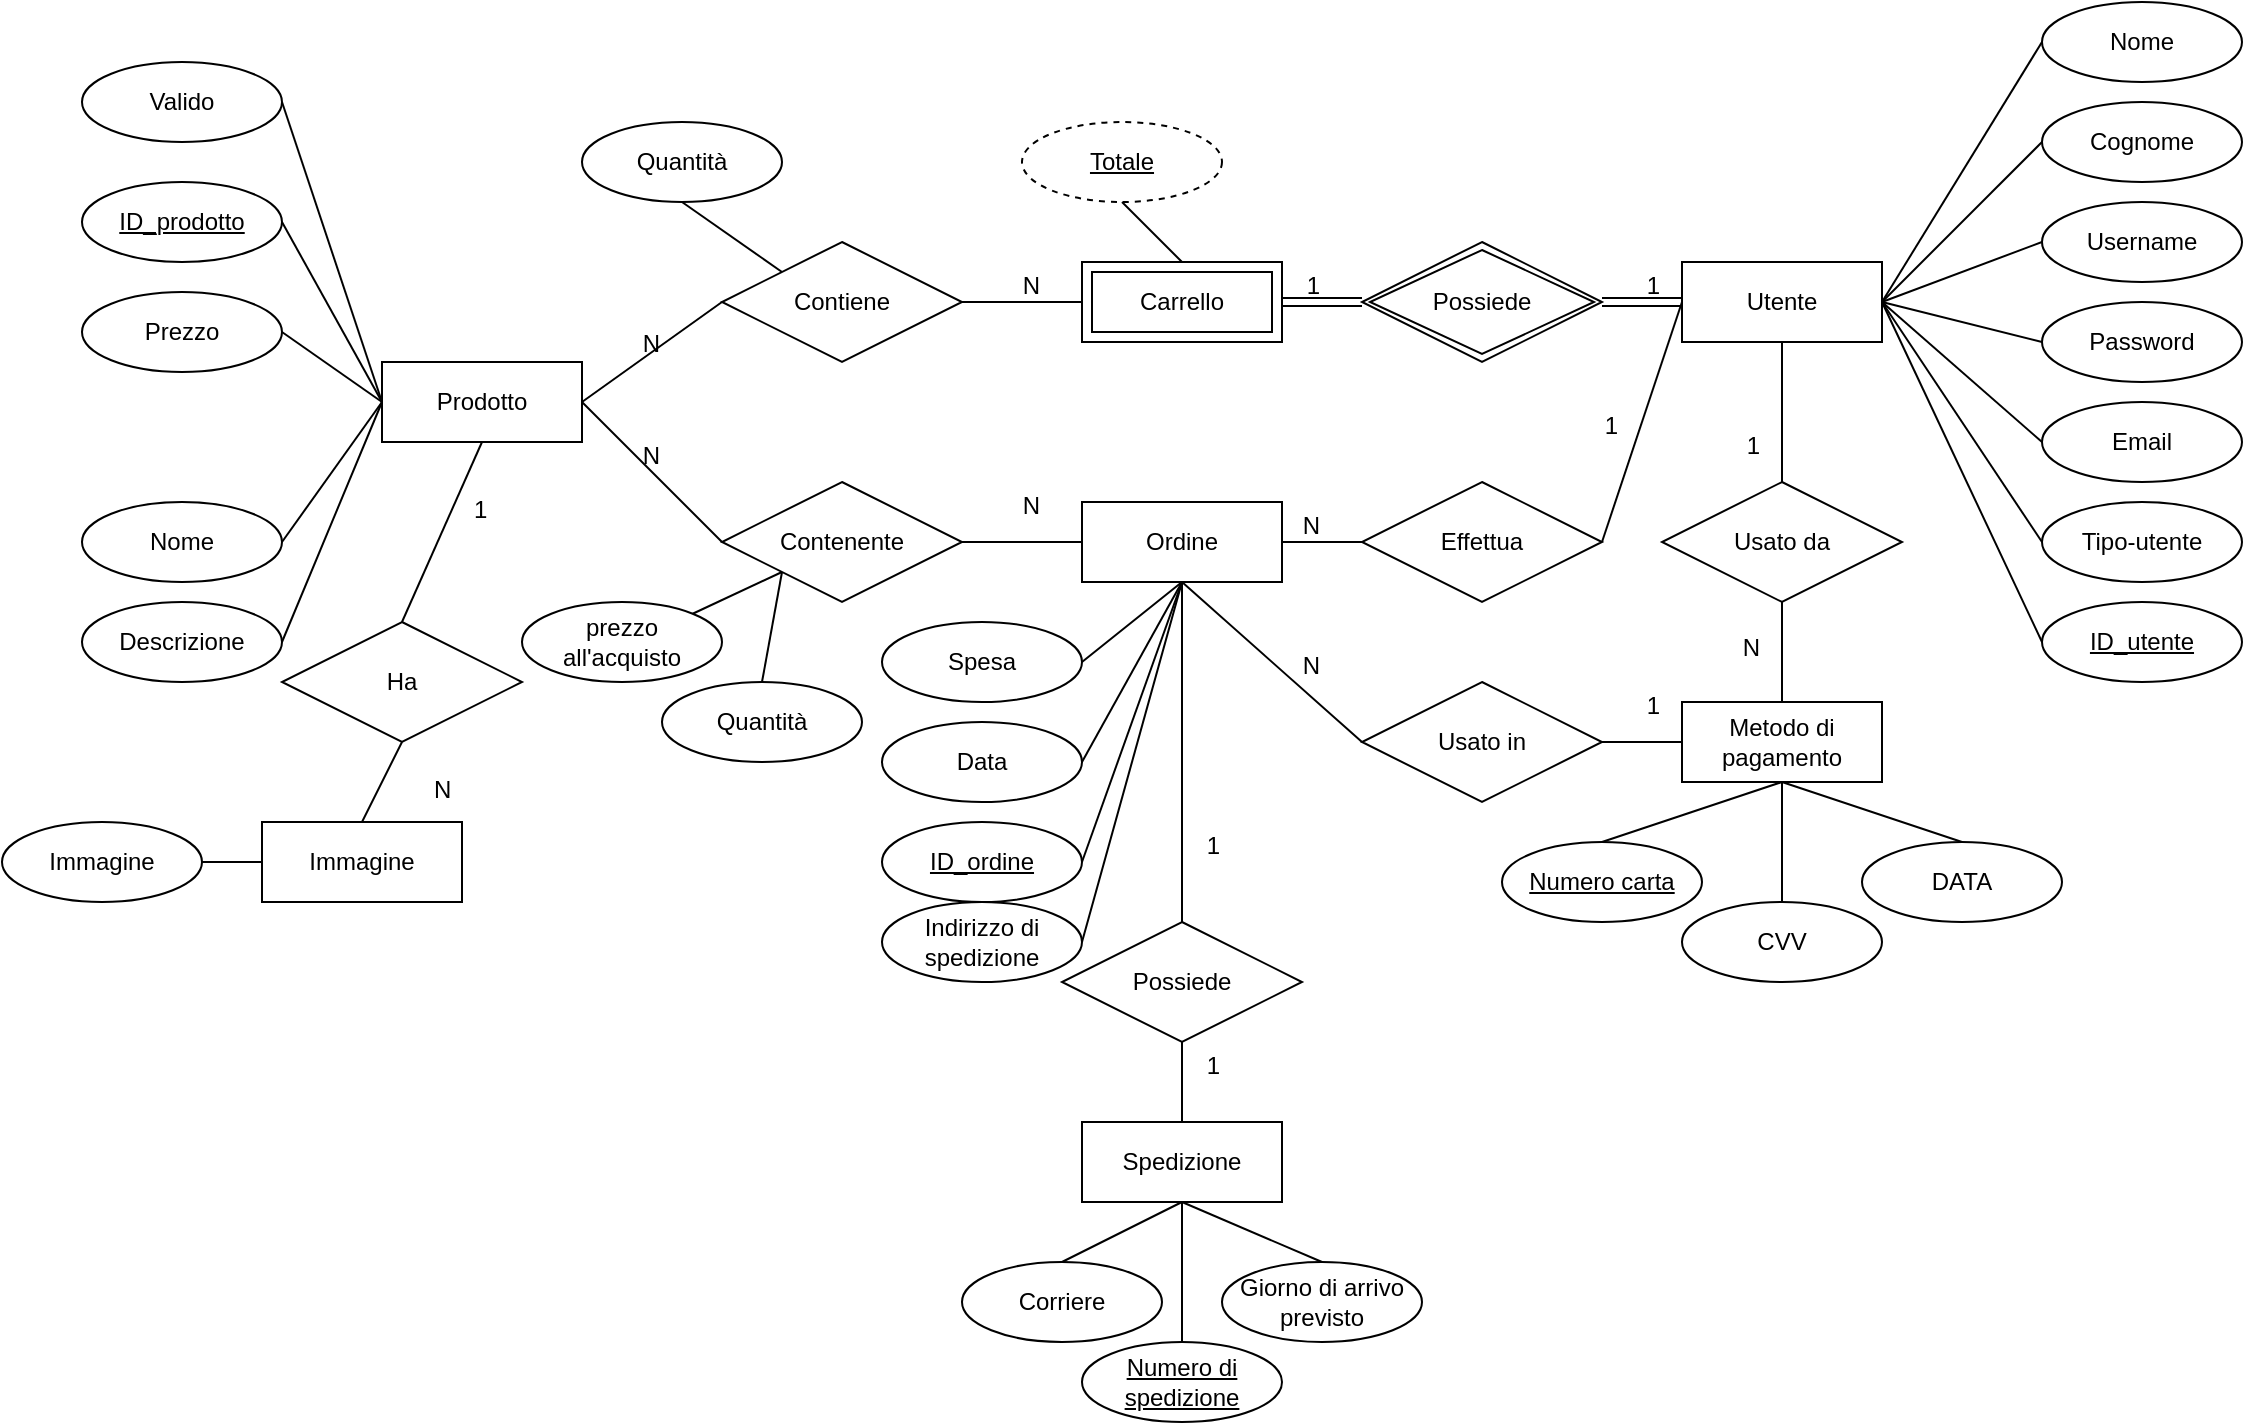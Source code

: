 <mxfile version="24.6.1" type="device">
  <diagram name="Pagina-1" id="ulCDAMbjh5_WkC5npHMu">
    <mxGraphModel dx="2052" dy="1753" grid="1" gridSize="10" guides="1" tooltips="1" connect="1" arrows="1" fold="1" page="1" pageScale="1" pageWidth="827" pageHeight="1169" math="0" shadow="0">
      <root>
        <mxCell id="0" />
        <mxCell id="1" parent="0" />
        <mxCell id="CIkhCJjsKe8W1dYTgCuG-1" value="Utente" style="whiteSpace=wrap;html=1;align=center;" parent="1" vertex="1">
          <mxGeometry x="240" y="-150" width="100" height="40" as="geometry" />
        </mxCell>
        <mxCell id="CIkhCJjsKe8W1dYTgCuG-2" value="Nome" style="ellipse;whiteSpace=wrap;html=1;align=center;" parent="1" vertex="1">
          <mxGeometry x="420" y="-280" width="100" height="40" as="geometry" />
        </mxCell>
        <mxCell id="CIkhCJjsKe8W1dYTgCuG-3" value="Username" style="ellipse;whiteSpace=wrap;html=1;align=center;" parent="1" vertex="1">
          <mxGeometry x="420" y="-180" width="100" height="40" as="geometry" />
        </mxCell>
        <mxCell id="CIkhCJjsKe8W1dYTgCuG-4" value="Cognome" style="ellipse;whiteSpace=wrap;html=1;align=center;" parent="1" vertex="1">
          <mxGeometry x="420" y="-230" width="100" height="40" as="geometry" />
        </mxCell>
        <mxCell id="CIkhCJjsKe8W1dYTgCuG-5" value="Password" style="ellipse;whiteSpace=wrap;html=1;align=center;" parent="1" vertex="1">
          <mxGeometry x="420" y="-130" width="100" height="40" as="geometry" />
        </mxCell>
        <mxCell id="CIkhCJjsKe8W1dYTgCuG-7" value="Tipo-utente" style="ellipse;whiteSpace=wrap;html=1;align=center;" parent="1" vertex="1">
          <mxGeometry x="420" y="-30" width="100" height="40" as="geometry" />
        </mxCell>
        <mxCell id="CIkhCJjsKe8W1dYTgCuG-9" value="" style="endArrow=none;html=1;rounded=0;exitX=1;exitY=0.5;exitDx=0;exitDy=0;entryX=0;entryY=0.5;entryDx=0;entryDy=0;" parent="1" source="CIkhCJjsKe8W1dYTgCuG-1" target="CIkhCJjsKe8W1dYTgCuG-2" edge="1">
          <mxGeometry relative="1" as="geometry">
            <mxPoint x="340" y="-150" as="sourcePoint" />
            <mxPoint x="500" y="-150" as="targetPoint" />
          </mxGeometry>
        </mxCell>
        <mxCell id="CIkhCJjsKe8W1dYTgCuG-10" value="" style="endArrow=none;html=1;rounded=0;exitX=1;exitY=0.5;exitDx=0;exitDy=0;entryX=0;entryY=0.5;entryDx=0;entryDy=0;" parent="1" source="CIkhCJjsKe8W1dYTgCuG-1" target="CIkhCJjsKe8W1dYTgCuG-4" edge="1">
          <mxGeometry relative="1" as="geometry">
            <mxPoint x="340" y="-150" as="sourcePoint" />
            <mxPoint x="500" y="-150" as="targetPoint" />
          </mxGeometry>
        </mxCell>
        <mxCell id="CIkhCJjsKe8W1dYTgCuG-11" value="" style="endArrow=none;html=1;rounded=0;exitX=1;exitY=0.5;exitDx=0;exitDy=0;entryX=0;entryY=0.5;entryDx=0;entryDy=0;" parent="1" source="CIkhCJjsKe8W1dYTgCuG-1" target="CIkhCJjsKe8W1dYTgCuG-3" edge="1">
          <mxGeometry relative="1" as="geometry">
            <mxPoint x="340" y="-150" as="sourcePoint" />
            <mxPoint x="500" y="-150" as="targetPoint" />
          </mxGeometry>
        </mxCell>
        <mxCell id="CIkhCJjsKe8W1dYTgCuG-12" value="" style="endArrow=none;html=1;rounded=0;exitX=1;exitY=0.5;exitDx=0;exitDy=0;entryX=0;entryY=0.5;entryDx=0;entryDy=0;" parent="1" source="CIkhCJjsKe8W1dYTgCuG-1" target="CIkhCJjsKe8W1dYTgCuG-5" edge="1">
          <mxGeometry relative="1" as="geometry">
            <mxPoint x="340" y="-150" as="sourcePoint" />
            <mxPoint x="500" y="-150" as="targetPoint" />
          </mxGeometry>
        </mxCell>
        <mxCell id="CIkhCJjsKe8W1dYTgCuG-13" value="" style="endArrow=none;html=1;rounded=0;exitX=1;exitY=0.5;exitDx=0;exitDy=0;entryX=0;entryY=0.5;entryDx=0;entryDy=0;" parent="1" source="CIkhCJjsKe8W1dYTgCuG-1" target="zANikicJA0wHhlvG8WpX-4" edge="1">
          <mxGeometry relative="1" as="geometry">
            <mxPoint x="340" y="-150" as="sourcePoint" />
            <mxPoint x="420" y="-60" as="targetPoint" />
          </mxGeometry>
        </mxCell>
        <mxCell id="CIkhCJjsKe8W1dYTgCuG-14" value="" style="endArrow=none;html=1;rounded=0;exitX=1;exitY=0.5;exitDx=0;exitDy=0;entryX=0;entryY=0.5;entryDx=0;entryDy=0;" parent="1" source="CIkhCJjsKe8W1dYTgCuG-1" target="CIkhCJjsKe8W1dYTgCuG-7" edge="1">
          <mxGeometry relative="1" as="geometry">
            <mxPoint x="340" y="-150" as="sourcePoint" />
            <mxPoint x="500" y="-150" as="targetPoint" />
          </mxGeometry>
        </mxCell>
        <mxCell id="CIkhCJjsKe8W1dYTgCuG-15" value="Prodotto" style="whiteSpace=wrap;html=1;align=center;" parent="1" vertex="1">
          <mxGeometry x="-410" y="-100" width="100" height="40" as="geometry" />
        </mxCell>
        <mxCell id="CIkhCJjsKe8W1dYTgCuG-18" value="Contiene" style="shape=rhombus;perimeter=rhombusPerimeter;whiteSpace=wrap;html=1;align=center;" parent="1" vertex="1">
          <mxGeometry x="-240" y="-160" width="120" height="60" as="geometry" />
        </mxCell>
        <mxCell id="CIkhCJjsKe8W1dYTgCuG-24" value="Carrello" style="shape=ext;margin=3;double=1;whiteSpace=wrap;html=1;align=center;" parent="1" vertex="1">
          <mxGeometry x="-60" y="-150" width="100" height="40" as="geometry" />
        </mxCell>
        <mxCell id="CIkhCJjsKe8W1dYTgCuG-25" value="Possiede" style="shape=rhombus;double=1;perimeter=rhombusPerimeter;whiteSpace=wrap;html=1;align=center;" parent="1" vertex="1">
          <mxGeometry x="80" y="-160" width="120" height="60" as="geometry" />
        </mxCell>
        <mxCell id="CIkhCJjsKe8W1dYTgCuG-26" value="" style="shape=link;html=1;rounded=0;entryX=1;entryY=0.5;entryDx=0;entryDy=0;exitX=0;exitY=0.5;exitDx=0;exitDy=0;" parent="1" source="CIkhCJjsKe8W1dYTgCuG-25" target="CIkhCJjsKe8W1dYTgCuG-24" edge="1">
          <mxGeometry relative="1" as="geometry">
            <mxPoint x="80" y="-150" as="sourcePoint" />
            <mxPoint x="240" y="-150" as="targetPoint" />
          </mxGeometry>
        </mxCell>
        <mxCell id="CIkhCJjsKe8W1dYTgCuG-27" value="1" style="resizable=0;html=1;whiteSpace=wrap;align=right;verticalAlign=bottom;" parent="CIkhCJjsKe8W1dYTgCuG-26" connectable="0" vertex="1">
          <mxGeometry x="1" relative="1" as="geometry">
            <mxPoint x="20" as="offset" />
          </mxGeometry>
        </mxCell>
        <mxCell id="CIkhCJjsKe8W1dYTgCuG-28" value="" style="shape=link;html=1;rounded=0;exitX=1;exitY=0.5;exitDx=0;exitDy=0;entryX=0;entryY=0.5;entryDx=0;entryDy=0;" parent="1" source="CIkhCJjsKe8W1dYTgCuG-25" target="CIkhCJjsKe8W1dYTgCuG-1" edge="1">
          <mxGeometry relative="1" as="geometry">
            <mxPoint x="210" y="-130" as="sourcePoint" />
            <mxPoint x="240" y="-150" as="targetPoint" />
          </mxGeometry>
        </mxCell>
        <mxCell id="CIkhCJjsKe8W1dYTgCuG-29" value="1" style="resizable=0;html=1;whiteSpace=wrap;align=right;verticalAlign=bottom;" parent="CIkhCJjsKe8W1dYTgCuG-28" connectable="0" vertex="1">
          <mxGeometry x="1" relative="1" as="geometry">
            <mxPoint x="-10" as="offset" />
          </mxGeometry>
        </mxCell>
        <mxCell id="CIkhCJjsKe8W1dYTgCuG-36" value="" style="endArrow=none;html=1;rounded=0;exitX=0;exitY=0.5;exitDx=0;exitDy=0;entryX=1;entryY=0.5;entryDx=0;entryDy=0;" parent="1" source="CIkhCJjsKe8W1dYTgCuG-18" target="CIkhCJjsKe8W1dYTgCuG-15" edge="1">
          <mxGeometry relative="1" as="geometry">
            <mxPoint x="-110" y="-130" as="sourcePoint" />
            <mxPoint x="50" y="-130" as="targetPoint" />
          </mxGeometry>
        </mxCell>
        <mxCell id="CIkhCJjsKe8W1dYTgCuG-37" value="N" style="resizable=0;html=1;whiteSpace=wrap;align=right;verticalAlign=bottom;" parent="CIkhCJjsKe8W1dYTgCuG-36" connectable="0" vertex="1">
          <mxGeometry x="1" relative="1" as="geometry">
            <mxPoint x="40" y="-20" as="offset" />
          </mxGeometry>
        </mxCell>
        <mxCell id="CIkhCJjsKe8W1dYTgCuG-38" value="" style="endArrow=none;html=1;rounded=0;exitX=1;exitY=0.5;exitDx=0;exitDy=0;entryX=0;entryY=0.5;entryDx=0;entryDy=0;" parent="1" source="CIkhCJjsKe8W1dYTgCuG-18" target="CIkhCJjsKe8W1dYTgCuG-24" edge="1">
          <mxGeometry relative="1" as="geometry">
            <mxPoint x="-110" y="-130" as="sourcePoint" />
            <mxPoint x="50" y="-130" as="targetPoint" />
          </mxGeometry>
        </mxCell>
        <mxCell id="CIkhCJjsKe8W1dYTgCuG-39" value="N" style="resizable=0;html=1;whiteSpace=wrap;align=right;verticalAlign=bottom;" parent="CIkhCJjsKe8W1dYTgCuG-38" connectable="0" vertex="1">
          <mxGeometry x="1" relative="1" as="geometry">
            <mxPoint x="-20" as="offset" />
          </mxGeometry>
        </mxCell>
        <mxCell id="CIkhCJjsKe8W1dYTgCuG-40" value="Effettua" style="shape=rhombus;perimeter=rhombusPerimeter;whiteSpace=wrap;html=1;align=center;" parent="1" vertex="1">
          <mxGeometry x="80" y="-40" width="120" height="60" as="geometry" />
        </mxCell>
        <mxCell id="CIkhCJjsKe8W1dYTgCuG-41" value="" style="endArrow=none;html=1;rounded=0;exitX=0;exitY=0.5;exitDx=0;exitDy=0;entryX=1;entryY=0.5;entryDx=0;entryDy=0;" parent="1" source="CIkhCJjsKe8W1dYTgCuG-1" target="CIkhCJjsKe8W1dYTgCuG-40" edge="1">
          <mxGeometry relative="1" as="geometry">
            <mxPoint y="-110" as="sourcePoint" />
            <mxPoint x="160" y="-110" as="targetPoint" />
          </mxGeometry>
        </mxCell>
        <mxCell id="CIkhCJjsKe8W1dYTgCuG-42" value="1" style="resizable=0;html=1;whiteSpace=wrap;align=right;verticalAlign=bottom;" parent="CIkhCJjsKe8W1dYTgCuG-41" connectable="0" vertex="1">
          <mxGeometry x="1" relative="1" as="geometry">
            <mxPoint x="10" y="-50" as="offset" />
          </mxGeometry>
        </mxCell>
        <mxCell id="CIkhCJjsKe8W1dYTgCuG-44" value="Ordine" style="whiteSpace=wrap;html=1;align=center;" parent="1" vertex="1">
          <mxGeometry x="-60" y="-30" width="100" height="40" as="geometry" />
        </mxCell>
        <mxCell id="CIkhCJjsKe8W1dYTgCuG-45" value="" style="endArrow=none;html=1;rounded=0;exitX=1;exitY=0.5;exitDx=0;exitDy=0;entryX=0;entryY=0.5;entryDx=0;entryDy=0;" parent="1" source="CIkhCJjsKe8W1dYTgCuG-44" target="CIkhCJjsKe8W1dYTgCuG-40" edge="1">
          <mxGeometry relative="1" as="geometry">
            <mxPoint x="20" y="-20" as="sourcePoint" />
            <mxPoint x="180" y="-20" as="targetPoint" />
          </mxGeometry>
        </mxCell>
        <mxCell id="CIkhCJjsKe8W1dYTgCuG-46" value="N" style="resizable=0;html=1;whiteSpace=wrap;align=right;verticalAlign=bottom;" parent="CIkhCJjsKe8W1dYTgCuG-45" connectable="0" vertex="1">
          <mxGeometry x="1" relative="1" as="geometry">
            <mxPoint x="-20" as="offset" />
          </mxGeometry>
        </mxCell>
        <mxCell id="CIkhCJjsKe8W1dYTgCuG-48" value="Contenente" style="shape=rhombus;perimeter=rhombusPerimeter;whiteSpace=wrap;html=1;align=center;" parent="1" vertex="1">
          <mxGeometry x="-240" y="-40" width="120" height="60" as="geometry" />
        </mxCell>
        <mxCell id="CIkhCJjsKe8W1dYTgCuG-49" value="" style="endArrow=none;html=1;rounded=0;exitX=1;exitY=0.5;exitDx=0;exitDy=0;entryX=0;entryY=0.5;entryDx=0;entryDy=0;" parent="1" source="CIkhCJjsKe8W1dYTgCuG-48" target="CIkhCJjsKe8W1dYTgCuG-44" edge="1">
          <mxGeometry relative="1" as="geometry">
            <mxPoint x="-100" y="-60" as="sourcePoint" />
            <mxPoint x="60" y="-60" as="targetPoint" />
          </mxGeometry>
        </mxCell>
        <mxCell id="CIkhCJjsKe8W1dYTgCuG-50" value="N" style="resizable=0;html=1;whiteSpace=wrap;align=right;verticalAlign=bottom;" parent="CIkhCJjsKe8W1dYTgCuG-49" connectable="0" vertex="1">
          <mxGeometry x="1" relative="1" as="geometry">
            <mxPoint x="-20" y="-10" as="offset" />
          </mxGeometry>
        </mxCell>
        <mxCell id="CIkhCJjsKe8W1dYTgCuG-51" value="" style="endArrow=none;html=1;rounded=0;exitX=1;exitY=0.5;exitDx=0;exitDy=0;entryX=0;entryY=0.5;entryDx=0;entryDy=0;" parent="1" source="CIkhCJjsKe8W1dYTgCuG-15" target="CIkhCJjsKe8W1dYTgCuG-48" edge="1">
          <mxGeometry relative="1" as="geometry">
            <mxPoint x="-100" y="-70" as="sourcePoint" />
            <mxPoint x="60" y="-70" as="targetPoint" />
          </mxGeometry>
        </mxCell>
        <mxCell id="CIkhCJjsKe8W1dYTgCuG-52" value="N" style="resizable=0;html=1;whiteSpace=wrap;align=right;verticalAlign=bottom;" parent="CIkhCJjsKe8W1dYTgCuG-51" connectable="0" vertex="1">
          <mxGeometry x="1" relative="1" as="geometry">
            <mxPoint x="-30" y="-35" as="offset" />
          </mxGeometry>
        </mxCell>
        <mxCell id="CIkhCJjsKe8W1dYTgCuG-54" value="Metodo di pagamento" style="whiteSpace=wrap;html=1;align=center;" parent="1" vertex="1">
          <mxGeometry x="240" y="70" width="100" height="40" as="geometry" />
        </mxCell>
        <mxCell id="CIkhCJjsKe8W1dYTgCuG-55" value="Usato da" style="shape=rhombus;perimeter=rhombusPerimeter;whiteSpace=wrap;html=1;align=center;" parent="1" vertex="1">
          <mxGeometry x="230" y="-40" width="120" height="60" as="geometry" />
        </mxCell>
        <mxCell id="CIkhCJjsKe8W1dYTgCuG-56" value="Usato in" style="shape=rhombus;perimeter=rhombusPerimeter;whiteSpace=wrap;html=1;align=center;" parent="1" vertex="1">
          <mxGeometry x="80" y="60" width="120" height="60" as="geometry" />
        </mxCell>
        <mxCell id="CIkhCJjsKe8W1dYTgCuG-57" value="" style="endArrow=none;html=1;rounded=0;exitX=0.5;exitY=1;exitDx=0;exitDy=0;entryX=0;entryY=0.5;entryDx=0;entryDy=0;" parent="1" source="CIkhCJjsKe8W1dYTgCuG-44" target="CIkhCJjsKe8W1dYTgCuG-56" edge="1">
          <mxGeometry relative="1" as="geometry">
            <mxPoint x="20" y="-80" as="sourcePoint" />
            <mxPoint x="70" y="70" as="targetPoint" />
          </mxGeometry>
        </mxCell>
        <mxCell id="CIkhCJjsKe8W1dYTgCuG-58" value="N" style="resizable=0;html=1;whiteSpace=wrap;align=right;verticalAlign=bottom;" parent="CIkhCJjsKe8W1dYTgCuG-57" connectable="0" vertex="1">
          <mxGeometry x="1" relative="1" as="geometry">
            <mxPoint x="-20" y="-30" as="offset" />
          </mxGeometry>
        </mxCell>
        <mxCell id="CIkhCJjsKe8W1dYTgCuG-59" value="" style="endArrow=none;html=1;rounded=0;exitX=1;exitY=0.5;exitDx=0;exitDy=0;entryX=0;entryY=0.5;entryDx=0;entryDy=0;" parent="1" source="CIkhCJjsKe8W1dYTgCuG-56" target="CIkhCJjsKe8W1dYTgCuG-54" edge="1">
          <mxGeometry relative="1" as="geometry">
            <mxPoint x="20" y="-90" as="sourcePoint" />
            <mxPoint x="180" y="-90" as="targetPoint" />
          </mxGeometry>
        </mxCell>
        <mxCell id="CIkhCJjsKe8W1dYTgCuG-60" value="1" style="resizable=0;html=1;whiteSpace=wrap;align=right;verticalAlign=bottom;" parent="CIkhCJjsKe8W1dYTgCuG-59" connectable="0" vertex="1">
          <mxGeometry x="1" relative="1" as="geometry">
            <mxPoint x="-10" y="-10" as="offset" />
          </mxGeometry>
        </mxCell>
        <mxCell id="CIkhCJjsKe8W1dYTgCuG-61" value="" style="endArrow=none;html=1;rounded=0;exitX=0.5;exitY=0;exitDx=0;exitDy=0;entryX=0.5;entryY=1;entryDx=0;entryDy=0;" parent="1" source="CIkhCJjsKe8W1dYTgCuG-54" target="CIkhCJjsKe8W1dYTgCuG-55" edge="1">
          <mxGeometry relative="1" as="geometry">
            <mxPoint x="140" y="40" as="sourcePoint" />
            <mxPoint x="300" y="40" as="targetPoint" />
          </mxGeometry>
        </mxCell>
        <mxCell id="CIkhCJjsKe8W1dYTgCuG-62" value="N" style="resizable=0;html=1;whiteSpace=wrap;align=right;verticalAlign=bottom;" parent="CIkhCJjsKe8W1dYTgCuG-61" connectable="0" vertex="1">
          <mxGeometry x="1" relative="1" as="geometry">
            <mxPoint x="-10" y="31" as="offset" />
          </mxGeometry>
        </mxCell>
        <mxCell id="CIkhCJjsKe8W1dYTgCuG-64" value="" style="endArrow=none;html=1;rounded=0;exitX=0.5;exitY=1;exitDx=0;exitDy=0;entryX=0.5;entryY=0;entryDx=0;entryDy=0;" parent="1" source="CIkhCJjsKe8W1dYTgCuG-1" target="CIkhCJjsKe8W1dYTgCuG-55" edge="1">
          <mxGeometry relative="1" as="geometry">
            <mxPoint x="-10" y="-20" as="sourcePoint" />
            <mxPoint x="150" y="-20" as="targetPoint" />
          </mxGeometry>
        </mxCell>
        <mxCell id="CIkhCJjsKe8W1dYTgCuG-65" value="1" style="resizable=0;html=1;whiteSpace=wrap;align=right;verticalAlign=bottom;" parent="CIkhCJjsKe8W1dYTgCuG-64" connectable="0" vertex="1">
          <mxGeometry x="1" relative="1" as="geometry">
            <mxPoint x="-10" y="-10" as="offset" />
          </mxGeometry>
        </mxCell>
        <mxCell id="CIkhCJjsKe8W1dYTgCuG-66" value="Quantità" style="ellipse;whiteSpace=wrap;html=1;align=center;" parent="1" vertex="1">
          <mxGeometry x="-270" y="60" width="100" height="40" as="geometry" />
        </mxCell>
        <mxCell id="CIkhCJjsKe8W1dYTgCuG-69" value="" style="endArrow=none;html=1;rounded=0;exitX=0.5;exitY=0;exitDx=0;exitDy=0;entryX=0;entryY=1;entryDx=0;entryDy=0;" parent="1" source="CIkhCJjsKe8W1dYTgCuG-66" target="CIkhCJjsKe8W1dYTgCuG-48" edge="1">
          <mxGeometry relative="1" as="geometry">
            <mxPoint x="-260" y="50" as="sourcePoint" />
            <mxPoint x="-100" y="50" as="targetPoint" />
          </mxGeometry>
        </mxCell>
        <mxCell id="CIkhCJjsKe8W1dYTgCuG-70" value="Quantità" style="ellipse;whiteSpace=wrap;html=1;align=center;" parent="1" vertex="1">
          <mxGeometry x="-310" y="-220" width="100" height="40" as="geometry" />
        </mxCell>
        <mxCell id="CIkhCJjsKe8W1dYTgCuG-71" value="Spesa" style="ellipse;whiteSpace=wrap;html=1;align=center;" parent="1" vertex="1">
          <mxGeometry x="-160" y="30" width="100" height="40" as="geometry" />
        </mxCell>
        <mxCell id="CIkhCJjsKe8W1dYTgCuG-72" value="" style="endArrow=none;html=1;rounded=0;exitX=0.5;exitY=1;exitDx=0;exitDy=0;entryX=0;entryY=0;entryDx=0;entryDy=0;" parent="1" source="CIkhCJjsKe8W1dYTgCuG-70" target="CIkhCJjsKe8W1dYTgCuG-18" edge="1">
          <mxGeometry relative="1" as="geometry">
            <mxPoint x="-40" y="-40" as="sourcePoint" />
            <mxPoint x="120" y="-40" as="targetPoint" />
          </mxGeometry>
        </mxCell>
        <mxCell id="CIkhCJjsKe8W1dYTgCuG-73" value="Totale" style="ellipse;whiteSpace=wrap;html=1;align=center;dashed=1;fontStyle=4" parent="1" vertex="1">
          <mxGeometry x="-90" y="-220" width="100" height="40" as="geometry" />
        </mxCell>
        <mxCell id="CIkhCJjsKe8W1dYTgCuG-74" value="" style="endArrow=none;html=1;rounded=0;exitX=0.5;exitY=1;exitDx=0;exitDy=0;entryX=0.5;entryY=0;entryDx=0;entryDy=0;" parent="1" source="CIkhCJjsKe8W1dYTgCuG-73" target="CIkhCJjsKe8W1dYTgCuG-24" edge="1">
          <mxGeometry relative="1" as="geometry">
            <mxPoint x="-10" y="-70" as="sourcePoint" />
            <mxPoint x="150" y="-70" as="targetPoint" />
          </mxGeometry>
        </mxCell>
        <mxCell id="CIkhCJjsKe8W1dYTgCuG-75" value="" style="endArrow=none;html=1;rounded=0;exitX=1;exitY=0.5;exitDx=0;exitDy=0;entryX=0.5;entryY=1;entryDx=0;entryDy=0;" parent="1" source="CIkhCJjsKe8W1dYTgCuG-71" target="CIkhCJjsKe8W1dYTgCuG-44" edge="1">
          <mxGeometry relative="1" as="geometry">
            <mxPoint x="30" y="-20" as="sourcePoint" />
            <mxPoint x="190" y="-20" as="targetPoint" />
          </mxGeometry>
        </mxCell>
        <mxCell id="CIkhCJjsKe8W1dYTgCuG-76" value="Prezzo" style="ellipse;whiteSpace=wrap;html=1;align=center;" parent="1" vertex="1">
          <mxGeometry x="-560" y="-135" width="100" height="40" as="geometry" />
        </mxCell>
        <mxCell id="CIkhCJjsKe8W1dYTgCuG-79" value="" style="endArrow=none;html=1;rounded=0;exitX=1;exitY=0.5;exitDx=0;exitDy=0;entryX=0;entryY=0.5;entryDx=0;entryDy=0;" parent="1" source="CIkhCJjsKe8W1dYTgCuG-76" target="CIkhCJjsKe8W1dYTgCuG-15" edge="1">
          <mxGeometry relative="1" as="geometry">
            <mxPoint x="30" y="-20" as="sourcePoint" />
            <mxPoint x="190" y="-20" as="targetPoint" />
          </mxGeometry>
        </mxCell>
        <mxCell id="CIkhCJjsKe8W1dYTgCuG-80" value="Data" style="ellipse;whiteSpace=wrap;html=1;align=center;" parent="1" vertex="1">
          <mxGeometry x="-160" y="80" width="100" height="40" as="geometry" />
        </mxCell>
        <mxCell id="CIkhCJjsKe8W1dYTgCuG-82" value="" style="endArrow=none;html=1;rounded=0;exitX=0.5;exitY=1;exitDx=0;exitDy=0;entryX=1;entryY=0.5;entryDx=0;entryDy=0;" parent="1" source="CIkhCJjsKe8W1dYTgCuG-44" target="CIkhCJjsKe8W1dYTgCuG-80" edge="1">
          <mxGeometry relative="1" as="geometry">
            <mxPoint x="-30" y="-40" as="sourcePoint" />
            <mxPoint x="130" y="-40" as="targetPoint" />
          </mxGeometry>
        </mxCell>
        <mxCell id="CIkhCJjsKe8W1dYTgCuG-83" value="Indirizzo di spedizione" style="ellipse;whiteSpace=wrap;html=1;align=center;" parent="1" vertex="1">
          <mxGeometry x="-160" y="170" width="100" height="40" as="geometry" />
        </mxCell>
        <mxCell id="CIkhCJjsKe8W1dYTgCuG-84" value="" style="endArrow=none;html=1;rounded=0;exitX=0.5;exitY=1;exitDx=0;exitDy=0;entryX=1;entryY=0.5;entryDx=0;entryDy=0;" parent="1" source="CIkhCJjsKe8W1dYTgCuG-44" target="CIkhCJjsKe8W1dYTgCuG-83" edge="1">
          <mxGeometry relative="1" as="geometry">
            <mxPoint x="-20" y="50" as="sourcePoint" />
            <mxPoint x="140" y="50" as="targetPoint" />
          </mxGeometry>
        </mxCell>
        <mxCell id="CIkhCJjsKe8W1dYTgCuG-85" value="Numero carta" style="ellipse;whiteSpace=wrap;html=1;align=center;fontStyle=4" parent="1" vertex="1">
          <mxGeometry x="150" y="140" width="100" height="40" as="geometry" />
        </mxCell>
        <mxCell id="CIkhCJjsKe8W1dYTgCuG-86" value="CVV" style="ellipse;whiteSpace=wrap;html=1;align=center;" parent="1" vertex="1">
          <mxGeometry x="240" y="170" width="100" height="40" as="geometry" />
        </mxCell>
        <mxCell id="CIkhCJjsKe8W1dYTgCuG-87" value="" style="endArrow=none;html=1;rounded=0;exitX=0.5;exitY=0;exitDx=0;exitDy=0;entryX=0.5;entryY=1;entryDx=0;entryDy=0;" parent="1" source="CIkhCJjsKe8W1dYTgCuG-85" target="CIkhCJjsKe8W1dYTgCuG-54" edge="1">
          <mxGeometry relative="1" as="geometry">
            <mxPoint x="-80" y="160" as="sourcePoint" />
            <mxPoint x="80" y="160" as="targetPoint" />
          </mxGeometry>
        </mxCell>
        <mxCell id="CIkhCJjsKe8W1dYTgCuG-88" value="" style="endArrow=none;html=1;rounded=0;exitX=0.5;exitY=1;exitDx=0;exitDy=0;entryX=0.5;entryY=0;entryDx=0;entryDy=0;" parent="1" source="CIkhCJjsKe8W1dYTgCuG-54" target="CIkhCJjsKe8W1dYTgCuG-86" edge="1">
          <mxGeometry relative="1" as="geometry">
            <mxPoint x="-80" y="160" as="sourcePoint" />
            <mxPoint x="80" y="160" as="targetPoint" />
          </mxGeometry>
        </mxCell>
        <mxCell id="CIkhCJjsKe8W1dYTgCuG-90" value="Spedizione" style="whiteSpace=wrap;html=1;align=center;" parent="1" vertex="1">
          <mxGeometry x="-60" y="280" width="100" height="40" as="geometry" />
        </mxCell>
        <mxCell id="CIkhCJjsKe8W1dYTgCuG-92" value="Possiede" style="shape=rhombus;perimeter=rhombusPerimeter;whiteSpace=wrap;html=1;align=center;" parent="1" vertex="1">
          <mxGeometry x="-70" y="180" width="120" height="60" as="geometry" />
        </mxCell>
        <mxCell id="CIkhCJjsKe8W1dYTgCuG-93" value="" style="endArrow=none;html=1;rounded=0;exitX=0.5;exitY=1;exitDx=0;exitDy=0;entryX=0.5;entryY=0;entryDx=0;entryDy=0;" parent="1" source="CIkhCJjsKe8W1dYTgCuG-44" target="CIkhCJjsKe8W1dYTgCuG-92" edge="1">
          <mxGeometry relative="1" as="geometry">
            <mxPoint x="-10" y="130" as="sourcePoint" />
            <mxPoint x="150" y="130" as="targetPoint" />
          </mxGeometry>
        </mxCell>
        <mxCell id="CIkhCJjsKe8W1dYTgCuG-94" value="1" style="resizable=0;html=1;whiteSpace=wrap;align=right;verticalAlign=bottom;" parent="CIkhCJjsKe8W1dYTgCuG-93" connectable="0" vertex="1">
          <mxGeometry x="1" relative="1" as="geometry">
            <mxPoint x="20" y="-30" as="offset" />
          </mxGeometry>
        </mxCell>
        <mxCell id="CIkhCJjsKe8W1dYTgCuG-95" value="" style="endArrow=none;html=1;rounded=0;exitX=0.5;exitY=1;exitDx=0;exitDy=0;entryX=0.5;entryY=0;entryDx=0;entryDy=0;" parent="1" source="CIkhCJjsKe8W1dYTgCuG-92" target="CIkhCJjsKe8W1dYTgCuG-90" edge="1">
          <mxGeometry relative="1" as="geometry">
            <mxPoint x="-10.32" y="250.0" as="sourcePoint" />
            <mxPoint x="-10.32" y="310.0" as="targetPoint" />
          </mxGeometry>
        </mxCell>
        <mxCell id="CIkhCJjsKe8W1dYTgCuG-96" value="1" style="resizable=0;html=1;whiteSpace=wrap;align=right;verticalAlign=bottom;" parent="CIkhCJjsKe8W1dYTgCuG-95" connectable="0" vertex="1">
          <mxGeometry x="1" relative="1" as="geometry">
            <mxPoint x="20" y="-20" as="offset" />
          </mxGeometry>
        </mxCell>
        <mxCell id="CIkhCJjsKe8W1dYTgCuG-105" value="Corriere" style="ellipse;whiteSpace=wrap;html=1;align=center;" parent="1" vertex="1">
          <mxGeometry x="-120" y="350" width="100" height="40" as="geometry" />
        </mxCell>
        <mxCell id="CIkhCJjsKe8W1dYTgCuG-108" value="Giorno di arrivo previsto" style="ellipse;whiteSpace=wrap;html=1;align=center;" parent="1" vertex="1">
          <mxGeometry x="10" y="350" width="100" height="40" as="geometry" />
        </mxCell>
        <mxCell id="CIkhCJjsKe8W1dYTgCuG-109" value="" style="endArrow=none;html=1;rounded=0;exitX=0.5;exitY=1;exitDx=0;exitDy=0;entryX=0.5;entryY=0;entryDx=0;entryDy=0;" parent="1" source="CIkhCJjsKe8W1dYTgCuG-90" target="CIkhCJjsKe8W1dYTgCuG-105" edge="1">
          <mxGeometry relative="1" as="geometry">
            <mxPoint x="-60" y="210" as="sourcePoint" />
            <mxPoint x="100" y="210" as="targetPoint" />
          </mxGeometry>
        </mxCell>
        <mxCell id="CIkhCJjsKe8W1dYTgCuG-110" value="" style="endArrow=none;html=1;rounded=0;exitX=0.5;exitY=0;exitDx=0;exitDy=0;entryX=0.5;entryY=1;entryDx=0;entryDy=0;" parent="1" source="CIkhCJjsKe8W1dYTgCuG-108" target="CIkhCJjsKe8W1dYTgCuG-90" edge="1">
          <mxGeometry relative="1" as="geometry">
            <mxPoint x="-60" y="210" as="sourcePoint" />
            <mxPoint x="100" y="210" as="targetPoint" />
          </mxGeometry>
        </mxCell>
        <mxCell id="CIkhCJjsKe8W1dYTgCuG-111" value="" style="endArrow=none;html=1;rounded=0;exitX=0.5;exitY=1;exitDx=0;exitDy=0;entryX=0.5;entryY=0;entryDx=0;entryDy=0;" parent="1" source="CIkhCJjsKe8W1dYTgCuG-90" target="rfi0XsryYBXeedblzH1y-2" edge="1">
          <mxGeometry relative="1" as="geometry">
            <mxPoint x="-60" y="210" as="sourcePoint" />
            <mxPoint x="50" y="430" as="targetPoint" />
          </mxGeometry>
        </mxCell>
        <mxCell id="68fnLL6jfc0v7Qo89pBz-1" value="prezzo all&#39;acquisto" style="ellipse;whiteSpace=wrap;html=1;align=center;" parent="1" vertex="1">
          <mxGeometry x="-340" y="20" width="100" height="40" as="geometry" />
        </mxCell>
        <mxCell id="68fnLL6jfc0v7Qo89pBz-4" value="" style="endArrow=none;html=1;rounded=0;exitX=1;exitY=0;exitDx=0;exitDy=0;entryX=0;entryY=1;entryDx=0;entryDy=0;" parent="1" source="68fnLL6jfc0v7Qo89pBz-1" target="CIkhCJjsKe8W1dYTgCuG-48" edge="1">
          <mxGeometry relative="1" as="geometry">
            <mxPoint x="-80" y="-10" as="sourcePoint" />
            <mxPoint x="80" y="-10" as="targetPoint" />
          </mxGeometry>
        </mxCell>
        <mxCell id="68fnLL6jfc0v7Qo89pBz-7" value="ID_prodotto" style="ellipse;whiteSpace=wrap;html=1;align=center;fontStyle=4;" parent="1" vertex="1">
          <mxGeometry x="-560" y="-190" width="100" height="40" as="geometry" />
        </mxCell>
        <mxCell id="68fnLL6jfc0v7Qo89pBz-8" value="" style="endArrow=none;html=1;rounded=0;exitX=1;exitY=0.5;exitDx=0;exitDy=0;entryX=0;entryY=0.5;entryDx=0;entryDy=0;" parent="1" source="68fnLL6jfc0v7Qo89pBz-7" target="CIkhCJjsKe8W1dYTgCuG-15" edge="1">
          <mxGeometry relative="1" as="geometry">
            <mxPoint x="-190" y="10" as="sourcePoint" />
            <mxPoint x="-30" y="10" as="targetPoint" />
          </mxGeometry>
        </mxCell>
        <mxCell id="68fnLL6jfc0v7Qo89pBz-9" value="Nome" style="ellipse;whiteSpace=wrap;html=1;align=center;" parent="1" vertex="1">
          <mxGeometry x="-560" y="-30" width="100" height="40" as="geometry" />
        </mxCell>
        <mxCell id="68fnLL6jfc0v7Qo89pBz-10" value="Descrizione" style="ellipse;whiteSpace=wrap;html=1;align=center;" parent="1" vertex="1">
          <mxGeometry x="-560" y="20" width="100" height="40" as="geometry" />
        </mxCell>
        <mxCell id="68fnLL6jfc0v7Qo89pBz-11" value="" style="endArrow=none;html=1;rounded=0;exitX=1;exitY=0.5;exitDx=0;exitDy=0;entryX=0;entryY=0.5;entryDx=0;entryDy=0;" parent="1" source="68fnLL6jfc0v7Qo89pBz-9" target="CIkhCJjsKe8W1dYTgCuG-15" edge="1">
          <mxGeometry relative="1" as="geometry">
            <mxPoint x="-240" y="10" as="sourcePoint" />
            <mxPoint x="-80" y="10" as="targetPoint" />
          </mxGeometry>
        </mxCell>
        <mxCell id="68fnLL6jfc0v7Qo89pBz-12" value="" style="endArrow=none;html=1;rounded=0;exitX=1;exitY=0.5;exitDx=0;exitDy=0;entryX=0;entryY=0.5;entryDx=0;entryDy=0;" parent="1" source="68fnLL6jfc0v7Qo89pBz-10" target="CIkhCJjsKe8W1dYTgCuG-15" edge="1">
          <mxGeometry relative="1" as="geometry">
            <mxPoint x="-240" y="10" as="sourcePoint" />
            <mxPoint x="-80" y="10" as="targetPoint" />
          </mxGeometry>
        </mxCell>
        <mxCell id="68fnLL6jfc0v7Qo89pBz-13" value="ID_ordine" style="ellipse;whiteSpace=wrap;html=1;align=center;fontStyle=4" parent="1" vertex="1">
          <mxGeometry x="-160" y="130" width="100" height="40" as="geometry" />
        </mxCell>
        <mxCell id="68fnLL6jfc0v7Qo89pBz-14" value="" style="endArrow=none;html=1;rounded=0;exitX=1;exitY=0.5;exitDx=0;exitDy=0;entryX=0.5;entryY=1;entryDx=0;entryDy=0;" parent="1" source="68fnLL6jfc0v7Qo89pBz-13" target="CIkhCJjsKe8W1dYTgCuG-44" edge="1">
          <mxGeometry relative="1" as="geometry">
            <mxPoint x="-50" y="70" as="sourcePoint" />
            <mxPoint x="110" y="70" as="targetPoint" />
          </mxGeometry>
        </mxCell>
        <mxCell id="rfi0XsryYBXeedblzH1y-2" value="Numero di spedizione" style="ellipse;whiteSpace=wrap;html=1;align=center;fontStyle=4;" parent="1" vertex="1">
          <mxGeometry x="-60" y="390" width="100" height="40" as="geometry" />
        </mxCell>
        <mxCell id="zANikicJA0wHhlvG8WpX-2" value="ID_utente" style="ellipse;whiteSpace=wrap;html=1;align=center;fontStyle=4;" parent="1" vertex="1">
          <mxGeometry x="420" y="20" width="100" height="40" as="geometry" />
        </mxCell>
        <mxCell id="zANikicJA0wHhlvG8WpX-3" value="" style="endArrow=none;html=1;rounded=0;exitX=1;exitY=0.5;exitDx=0;exitDy=0;entryX=0;entryY=0.5;entryDx=0;entryDy=0;" parent="1" source="CIkhCJjsKe8W1dYTgCuG-1" target="zANikicJA0wHhlvG8WpX-2" edge="1">
          <mxGeometry relative="1" as="geometry">
            <mxPoint x="80" y="-30" as="sourcePoint" />
            <mxPoint x="240" y="-30" as="targetPoint" />
          </mxGeometry>
        </mxCell>
        <mxCell id="zANikicJA0wHhlvG8WpX-4" value="Email" style="ellipse;whiteSpace=wrap;html=1;align=center;" parent="1" vertex="1">
          <mxGeometry x="420" y="-80" width="100" height="40" as="geometry" />
        </mxCell>
        <mxCell id="yn5X_s4ydXxAKd5JYcYT-1" value="Immagine" style="whiteSpace=wrap;html=1;align=center;" parent="1" vertex="1">
          <mxGeometry x="-470" y="130" width="100" height="40" as="geometry" />
        </mxCell>
        <mxCell id="yn5X_s4ydXxAKd5JYcYT-2" value="Ha" style="shape=rhombus;perimeter=rhombusPerimeter;whiteSpace=wrap;html=1;align=center;" parent="1" vertex="1">
          <mxGeometry x="-460" y="30" width="120" height="60" as="geometry" />
        </mxCell>
        <mxCell id="yn5X_s4ydXxAKd5JYcYT-3" value="" style="endArrow=none;html=1;rounded=0;exitX=0.5;exitY=1;exitDx=0;exitDy=0;entryX=0.5;entryY=0;entryDx=0;entryDy=0;" parent="1" source="CIkhCJjsKe8W1dYTgCuG-15" target="yn5X_s4ydXxAKd5JYcYT-2" edge="1">
          <mxGeometry relative="1" as="geometry">
            <mxPoint x="-220" y="120" as="sourcePoint" />
            <mxPoint x="-60" y="120" as="targetPoint" />
          </mxGeometry>
        </mxCell>
        <mxCell id="yn5X_s4ydXxAKd5JYcYT-4" value="" style="endArrow=none;html=1;rounded=0;exitX=0.5;exitY=1;exitDx=0;exitDy=0;entryX=0.5;entryY=0;entryDx=0;entryDy=0;" parent="1" source="yn5X_s4ydXxAKd5JYcYT-2" target="yn5X_s4ydXxAKd5JYcYT-1" edge="1">
          <mxGeometry relative="1" as="geometry">
            <mxPoint x="-220" y="120" as="sourcePoint" />
            <mxPoint x="-60" y="120" as="targetPoint" />
          </mxGeometry>
        </mxCell>
        <mxCell id="yn5X_s4ydXxAKd5JYcYT-5" value="1" style="text;strokeColor=none;fillColor=none;spacingLeft=4;spacingRight=4;overflow=hidden;rotatable=0;points=[[0,0.5],[1,0.5]];portConstraint=eastwest;fontSize=12;whiteSpace=wrap;html=1;" parent="1" vertex="1">
          <mxGeometry x="-370" y="-40" width="40" height="30" as="geometry" />
        </mxCell>
        <mxCell id="yn5X_s4ydXxAKd5JYcYT-6" value="N" style="text;strokeColor=none;fillColor=none;spacingLeft=4;spacingRight=4;overflow=hidden;rotatable=0;points=[[0,0.5],[1,0.5]];portConstraint=eastwest;fontSize=12;whiteSpace=wrap;html=1;" parent="1" vertex="1">
          <mxGeometry x="-390" y="100" width="40" height="30" as="geometry" />
        </mxCell>
        <mxCell id="yn5X_s4ydXxAKd5JYcYT-9" value="Immagine" style="ellipse;whiteSpace=wrap;html=1;align=center;" parent="1" vertex="1">
          <mxGeometry x="-600" y="130" width="100" height="40" as="geometry" />
        </mxCell>
        <mxCell id="yn5X_s4ydXxAKd5JYcYT-10" value="" style="endArrow=none;html=1;rounded=0;exitX=0;exitY=0.5;exitDx=0;exitDy=0;entryX=1;entryY=0.5;entryDx=0;entryDy=0;" parent="1" source="yn5X_s4ydXxAKd5JYcYT-1" target="yn5X_s4ydXxAKd5JYcYT-9" edge="1">
          <mxGeometry relative="1" as="geometry">
            <mxPoint y="100" as="sourcePoint" />
            <mxPoint x="160" y="100" as="targetPoint" />
          </mxGeometry>
        </mxCell>
        <mxCell id="Ob_wVDzhrld-f0-BsjSN-1" value="Valido" style="ellipse;whiteSpace=wrap;html=1;align=center;" parent="1" vertex="1">
          <mxGeometry x="-560" y="-250" width="100" height="40" as="geometry" />
        </mxCell>
        <mxCell id="Ob_wVDzhrld-f0-BsjSN-2" value="" style="endArrow=none;html=1;rounded=0;exitX=1;exitY=0.5;exitDx=0;exitDy=0;entryX=0;entryY=0.5;entryDx=0;entryDy=0;" parent="1" source="Ob_wVDzhrld-f0-BsjSN-1" target="CIkhCJjsKe8W1dYTgCuG-15" edge="1">
          <mxGeometry relative="1" as="geometry">
            <mxPoint x="-210" y="-60" as="sourcePoint" />
            <mxPoint x="-50" y="-60" as="targetPoint" />
          </mxGeometry>
        </mxCell>
        <mxCell id="Ob_wVDzhrld-f0-BsjSN-3" value="DATA" style="ellipse;whiteSpace=wrap;html=1;align=center;" parent="1" vertex="1">
          <mxGeometry x="330" y="140" width="100" height="40" as="geometry" />
        </mxCell>
        <mxCell id="Ob_wVDzhrld-f0-BsjSN-4" value="" style="endArrow=none;html=1;rounded=0;exitX=0.5;exitY=1;exitDx=0;exitDy=0;entryX=0.5;entryY=0;entryDx=0;entryDy=0;" parent="1" source="CIkhCJjsKe8W1dYTgCuG-54" target="Ob_wVDzhrld-f0-BsjSN-3" edge="1">
          <mxGeometry relative="1" as="geometry">
            <mxPoint x="-70" y="30" as="sourcePoint" />
            <mxPoint x="90" y="30" as="targetPoint" />
          </mxGeometry>
        </mxCell>
      </root>
    </mxGraphModel>
  </diagram>
</mxfile>
